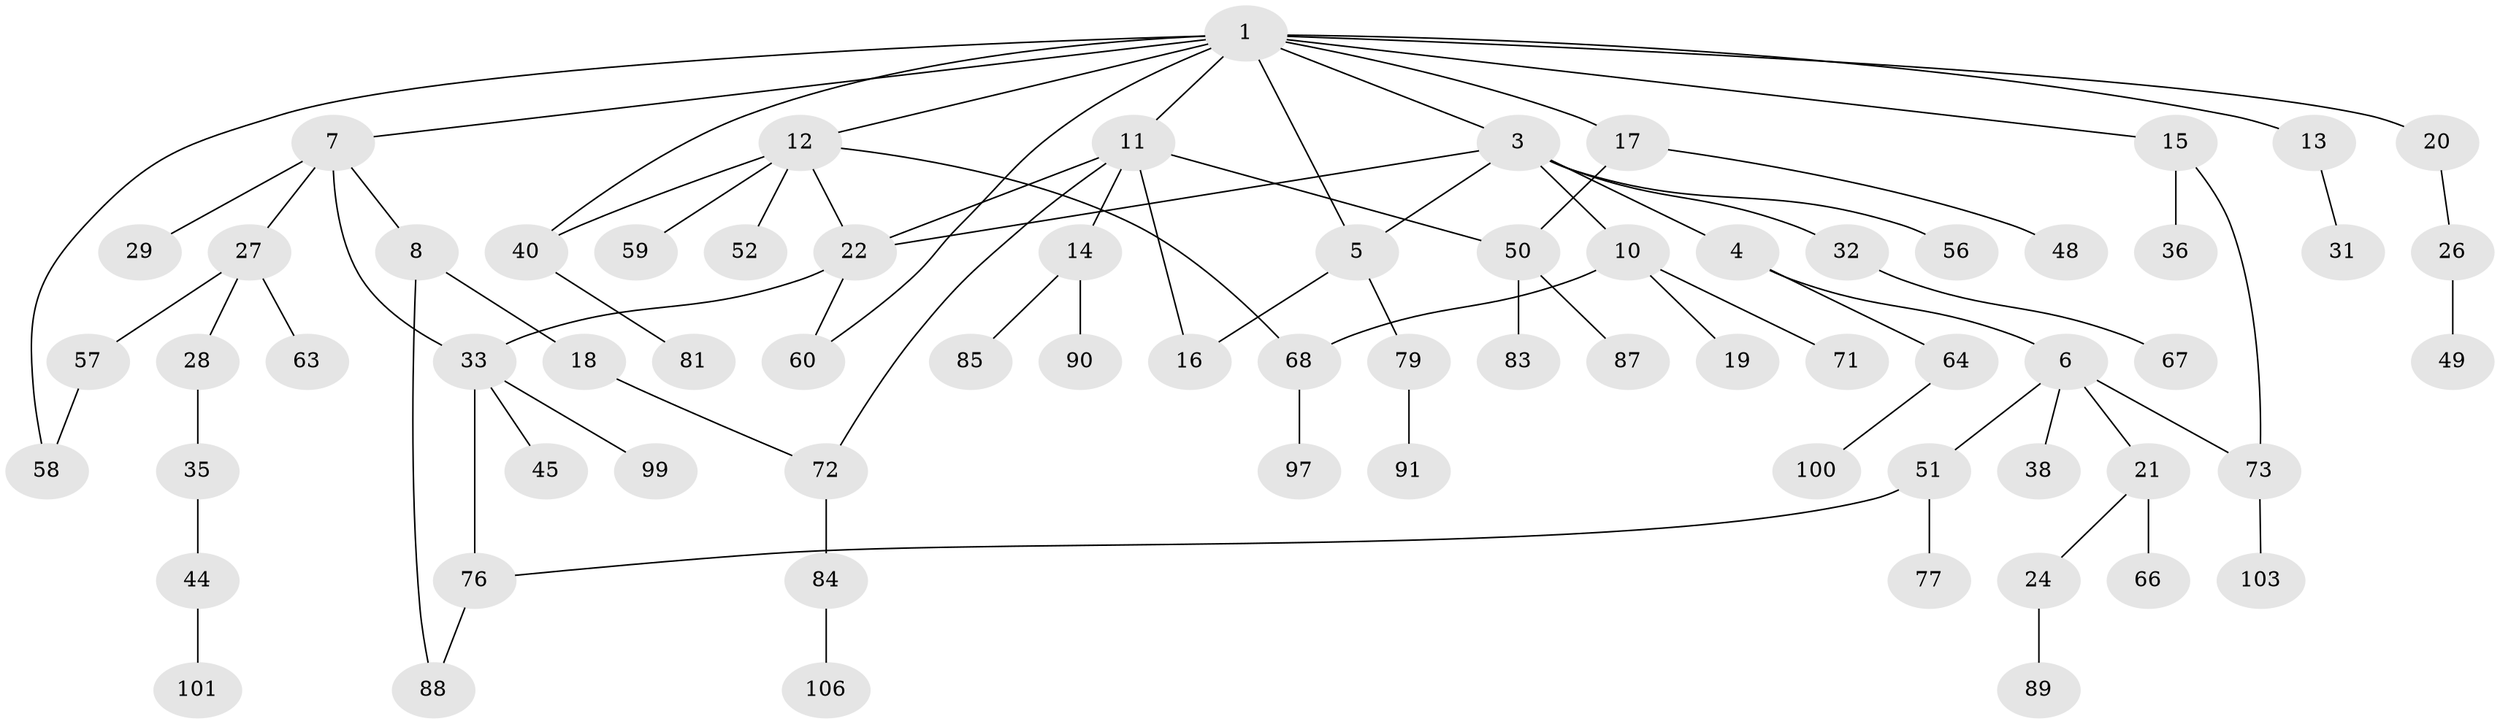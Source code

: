 // Generated by graph-tools (version 1.1) at 2025/23/03/03/25 07:23:32]
// undirected, 70 vertices, 83 edges
graph export_dot {
graph [start="1"]
  node [color=gray90,style=filled];
  1 [super="+2"];
  3 [super="+86"];
  4 [super="+9"];
  5 [super="+43"];
  6 [super="+23"];
  7 [super="+70"];
  8 [super="+75"];
  10 [super="+34"];
  11 [super="+69"];
  12 [super="+25"];
  13 [super="+37"];
  14 [super="+39"];
  15 [super="+42"];
  16 [super="+82"];
  17;
  18 [super="+46"];
  19;
  20;
  21;
  22 [super="+30"];
  24;
  26 [super="+47"];
  27 [super="+55"];
  28 [super="+54"];
  29;
  31;
  32;
  33 [super="+80"];
  35 [super="+41"];
  36 [super="+95"];
  38 [super="+53"];
  40;
  44 [super="+61"];
  45;
  48 [super="+65"];
  49;
  50 [super="+94"];
  51 [super="+62"];
  52;
  56;
  57;
  58 [super="+96"];
  59 [super="+74"];
  60;
  63;
  64 [super="+78"];
  66;
  67;
  68 [super="+105"];
  71;
  72;
  73 [super="+102"];
  76 [super="+92"];
  77;
  79;
  81 [super="+98"];
  83;
  84 [super="+93"];
  85 [super="+104"];
  87;
  88;
  89;
  90;
  91;
  97;
  99;
  100;
  101;
  103;
  106;
  1 -- 7;
  1 -- 11;
  1 -- 12;
  1 -- 17;
  1 -- 40;
  1 -- 3;
  1 -- 5;
  1 -- 13;
  1 -- 15;
  1 -- 20;
  1 -- 60;
  1 -- 58;
  3 -- 4;
  3 -- 10;
  3 -- 22;
  3 -- 32;
  3 -- 56;
  3 -- 5;
  4 -- 6;
  4 -- 64;
  5 -- 79;
  5 -- 16;
  6 -- 21;
  6 -- 73;
  6 -- 38;
  6 -- 51;
  7 -- 8;
  7 -- 27;
  7 -- 29;
  7 -- 33;
  8 -- 18;
  8 -- 88;
  10 -- 19;
  10 -- 68;
  10 -- 71;
  11 -- 14;
  11 -- 16;
  11 -- 72;
  11 -- 50;
  11 -- 22;
  12 -- 52;
  12 -- 59;
  12 -- 40;
  12 -- 22;
  12 -- 68;
  13 -- 31;
  14 -- 85;
  14 -- 90;
  15 -- 36;
  15 -- 73;
  17 -- 48;
  17 -- 50;
  18 -- 72;
  20 -- 26;
  21 -- 24;
  21 -- 66;
  22 -- 33;
  22 -- 60;
  24 -- 89;
  26 -- 49;
  27 -- 28;
  27 -- 57;
  27 -- 63;
  28 -- 35;
  32 -- 67;
  33 -- 45;
  33 -- 76;
  33 -- 99;
  35 -- 44;
  40 -- 81;
  44 -- 101;
  50 -- 83;
  50 -- 87;
  51 -- 77;
  51 -- 76;
  57 -- 58;
  64 -- 100;
  68 -- 97;
  72 -- 84;
  73 -- 103;
  76 -- 88;
  79 -- 91;
  84 -- 106;
}
